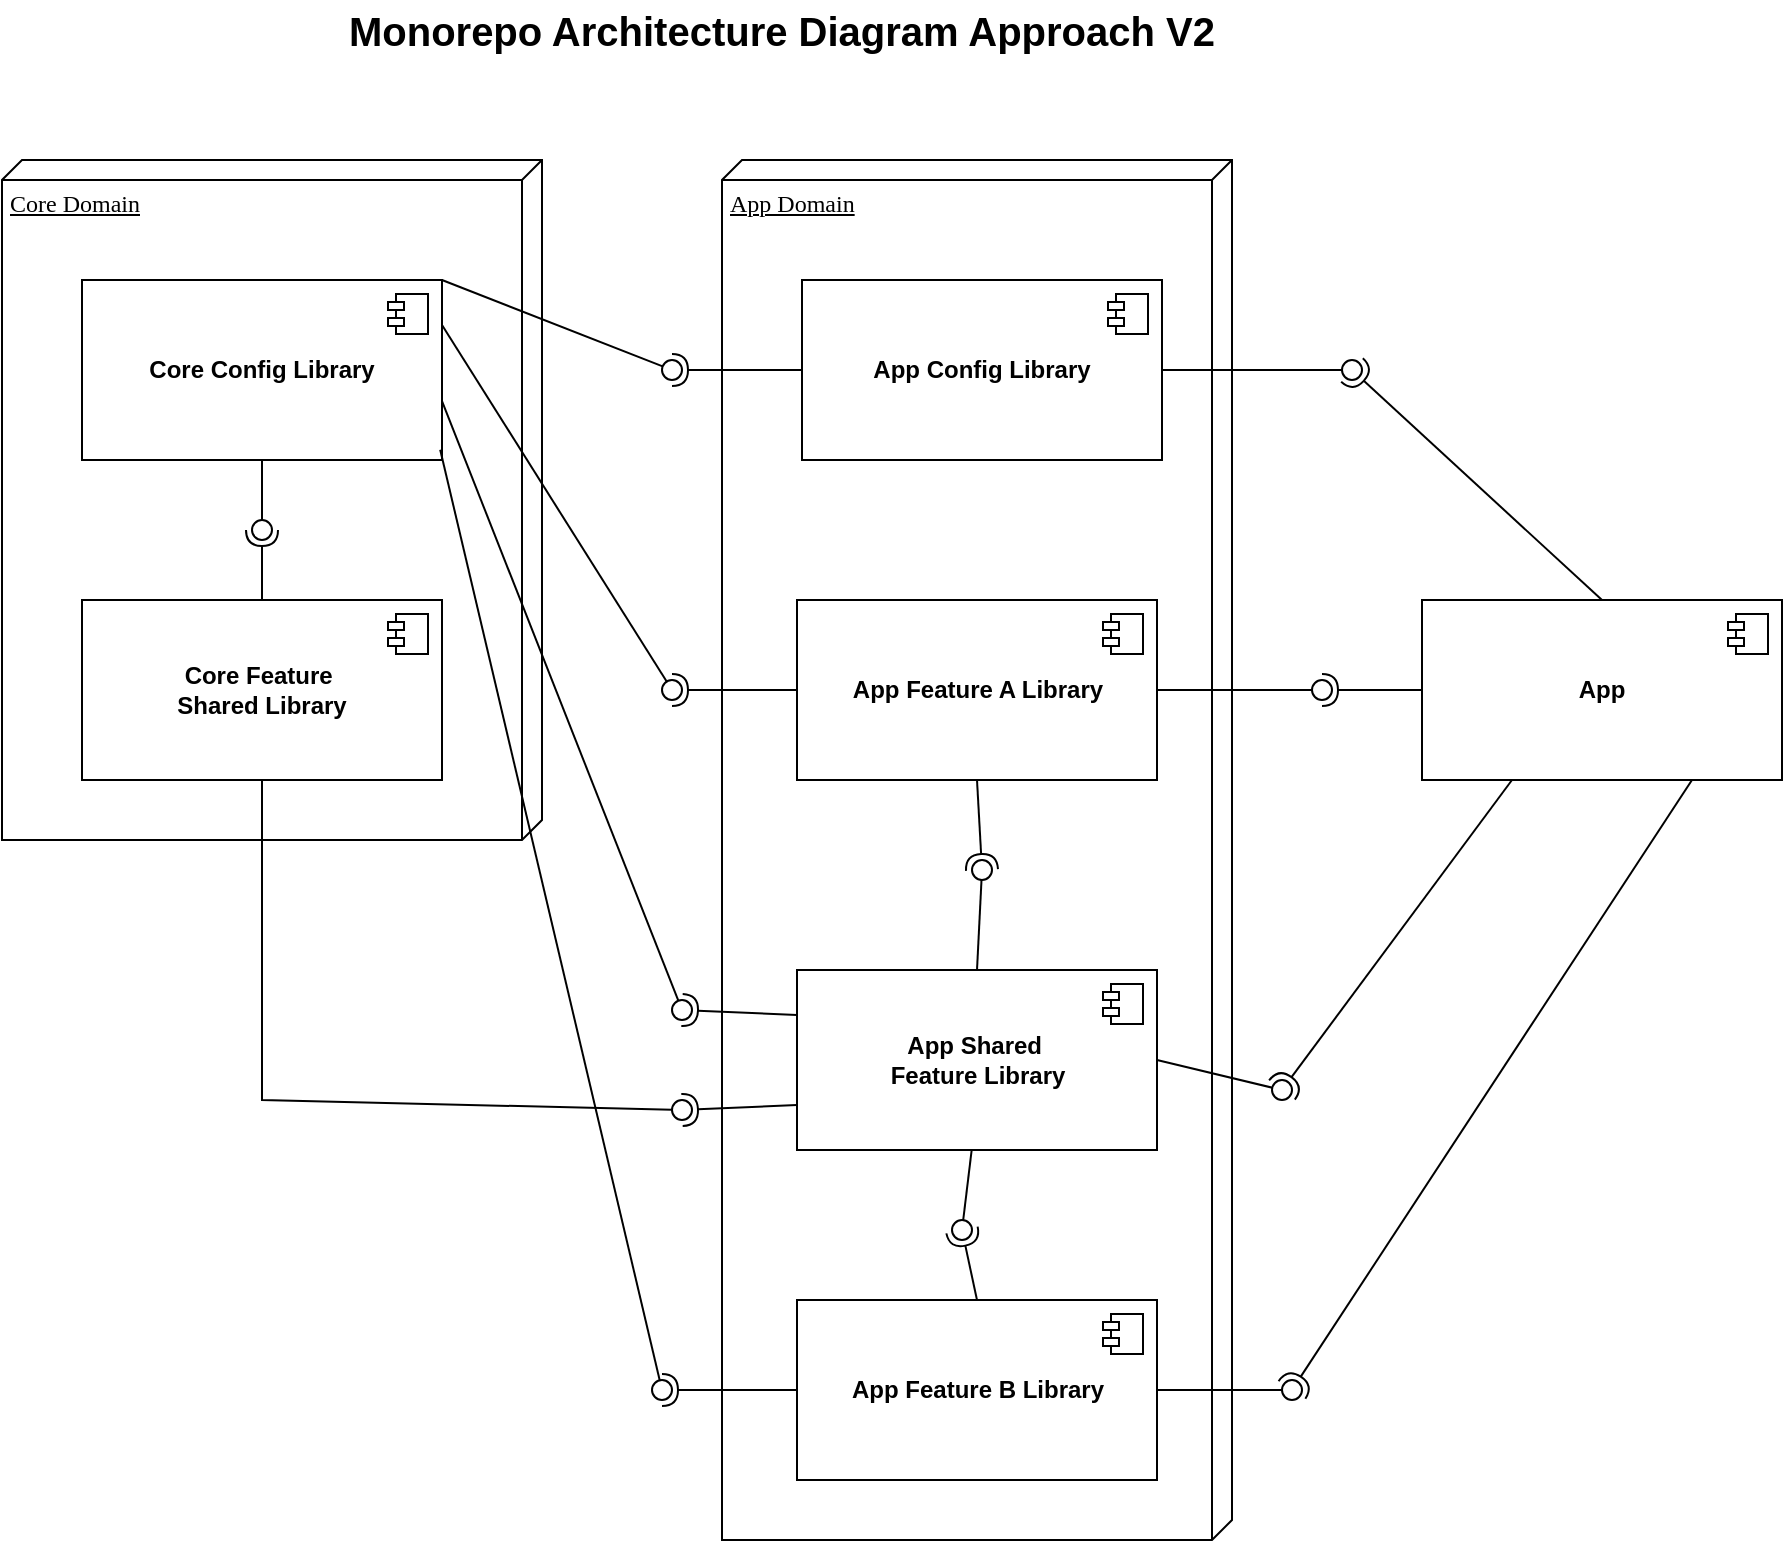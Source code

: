 <mxfile version="24.7.17">
  <diagram name="Page-1" id="5f0bae14-7c28-e335-631c-24af17079c00">
    <mxGraphModel dx="1466" dy="841" grid="1" gridSize="10" guides="1" tooltips="1" connect="1" arrows="1" fold="1" page="1" pageScale="1" pageWidth="1100" pageHeight="850" background="none" math="0" shadow="0">
      <root>
        <mxCell id="0" />
        <mxCell id="1" parent="0" />
        <mxCell id="EpOzv0EDAfR-xVy_IqTW-29" value="Core Domain" style="verticalAlign=top;align=left;spacingTop=8;spacingLeft=2;spacingRight=12;shape=cube;size=10;direction=south;fontStyle=4;html=1;rounded=0;shadow=0;comic=0;labelBackgroundColor=none;strokeWidth=1;fontFamily=Verdana;fontSize=12" parent="1" vertex="1">
          <mxGeometry x="40" y="120" width="270" height="340" as="geometry" />
        </mxCell>
        <mxCell id="EpOzv0EDAfR-xVy_IqTW-1" value="&lt;b&gt;Core Config Library&lt;/b&gt;" style="html=1;dropTarget=0;whiteSpace=wrap;rotation=0;" parent="1" vertex="1">
          <mxGeometry x="80" y="180" width="180" height="90" as="geometry" />
        </mxCell>
        <mxCell id="EpOzv0EDAfR-xVy_IqTW-2" value="" style="shape=module;jettyWidth=8;jettyHeight=4;" parent="EpOzv0EDAfR-xVy_IqTW-1" vertex="1">
          <mxGeometry x="1" width="20" height="20" relative="1" as="geometry">
            <mxPoint x="-27" y="7" as="offset" />
          </mxGeometry>
        </mxCell>
        <mxCell id="EpOzv0EDAfR-xVy_IqTW-3" value="&lt;b&gt;Core Feature&amp;nbsp;&lt;/b&gt;&lt;div&gt;&lt;b&gt;Shared Library&lt;/b&gt;&lt;/div&gt;" style="html=1;dropTarget=0;whiteSpace=wrap;" parent="1" vertex="1">
          <mxGeometry x="80" y="340" width="180" height="90" as="geometry" />
        </mxCell>
        <mxCell id="EpOzv0EDAfR-xVy_IqTW-4" value="" style="shape=module;jettyWidth=8;jettyHeight=4;" parent="EpOzv0EDAfR-xVy_IqTW-3" vertex="1">
          <mxGeometry x="1" width="20" height="20" relative="1" as="geometry">
            <mxPoint x="-27" y="7" as="offset" />
          </mxGeometry>
        </mxCell>
        <mxCell id="EpOzv0EDAfR-xVy_IqTW-28" value="" style="ellipse;whiteSpace=wrap;html=1;align=center;aspect=fixed;fillColor=none;strokeColor=none;resizable=0;perimeter=centerPerimeter;rotatable=0;allowArrows=0;points=[];outlineConnect=1;" parent="1" vertex="1">
          <mxGeometry x="320" y="525" width="10" height="10" as="geometry" />
        </mxCell>
        <mxCell id="EpOzv0EDAfR-xVy_IqTW-30" value="App Domain" style="verticalAlign=top;align=left;spacingTop=8;spacingLeft=2;spacingRight=12;shape=cube;size=10;direction=south;fontStyle=4;html=1;rounded=0;shadow=0;comic=0;labelBackgroundColor=none;strokeWidth=1;fontFamily=Verdana;fontSize=12" parent="1" vertex="1">
          <mxGeometry x="400" y="120" width="255" height="690" as="geometry" />
        </mxCell>
        <mxCell id="EpOzv0EDAfR-xVy_IqTW-13" value="&lt;b&gt;App Feature A Library&lt;/b&gt;" style="html=1;dropTarget=0;whiteSpace=wrap;" parent="1" vertex="1">
          <mxGeometry x="437.5" y="340" width="180" height="90" as="geometry" />
        </mxCell>
        <mxCell id="EpOzv0EDAfR-xVy_IqTW-14" value="" style="shape=module;jettyWidth=8;jettyHeight=4;" parent="EpOzv0EDAfR-xVy_IqTW-13" vertex="1">
          <mxGeometry x="1" width="20" height="20" relative="1" as="geometry">
            <mxPoint x="-27" y="7" as="offset" />
          </mxGeometry>
        </mxCell>
        <mxCell id="EpOzv0EDAfR-xVy_IqTW-19" value="" style="ellipse;whiteSpace=wrap;html=1;align=center;aspect=fixed;fillColor=none;strokeColor=none;resizable=0;perimeter=centerPerimeter;rotatable=0;allowArrows=0;points=[];outlineConnect=1;rotation=-90;container=0;" parent="1" vertex="1">
          <mxGeometry x="522.5" y="440" width="10" height="10" as="geometry" />
        </mxCell>
        <mxCell id="EpOzv0EDAfR-xVy_IqTW-20" value="&lt;b&gt;App Feature B Library&lt;/b&gt;" style="html=1;dropTarget=0;whiteSpace=wrap;" parent="1" vertex="1">
          <mxGeometry x="437.5" y="690" width="180" height="90" as="geometry" />
        </mxCell>
        <mxCell id="EpOzv0EDAfR-xVy_IqTW-21" value="" style="shape=module;jettyWidth=8;jettyHeight=4;" parent="EpOzv0EDAfR-xVy_IqTW-20" vertex="1">
          <mxGeometry x="1" width="20" height="20" relative="1" as="geometry">
            <mxPoint x="-27" y="7" as="offset" />
          </mxGeometry>
        </mxCell>
        <mxCell id="EpOzv0EDAfR-xVy_IqTW-32" value="&lt;b&gt;App&lt;/b&gt;" style="html=1;dropTarget=0;whiteSpace=wrap;" parent="1" vertex="1">
          <mxGeometry x="750" y="340" width="180" height="90" as="geometry" />
        </mxCell>
        <mxCell id="EpOzv0EDAfR-xVy_IqTW-33" value="" style="shape=module;jettyWidth=8;jettyHeight=4;" parent="EpOzv0EDAfR-xVy_IqTW-32" vertex="1">
          <mxGeometry x="1" width="20" height="20" relative="1" as="geometry">
            <mxPoint x="-27" y="7" as="offset" />
          </mxGeometry>
        </mxCell>
        <mxCell id="EpOzv0EDAfR-xVy_IqTW-38" value="" style="ellipse;whiteSpace=wrap;html=1;align=center;aspect=fixed;fillColor=none;strokeColor=none;resizable=0;perimeter=centerPerimeter;rotatable=0;allowArrows=0;points=[];outlineConnect=1;" parent="1" vertex="1">
          <mxGeometry x="345" y="220" width="10" height="10" as="geometry" />
        </mxCell>
        <mxCell id="EpOzv0EDAfR-xVy_IqTW-42" value="" style="ellipse;whiteSpace=wrap;html=1;align=center;aspect=fixed;fillColor=none;strokeColor=none;resizable=0;perimeter=centerPerimeter;rotatable=0;allowArrows=0;points=[];outlineConnect=1;" parent="1" vertex="1">
          <mxGeometry x="335" y="510" width="10" height="10" as="geometry" />
        </mxCell>
        <mxCell id="EpOzv0EDAfR-xVy_IqTW-46" value="" style="ellipse;whiteSpace=wrap;html=1;align=center;aspect=fixed;fillColor=none;strokeColor=none;resizable=0;perimeter=centerPerimeter;rotatable=0;allowArrows=0;points=[];outlineConnect=1;" parent="1" vertex="1">
          <mxGeometry x="705" y="480" width="10" height="10" as="geometry" />
        </mxCell>
        <mxCell id="EpOzv0EDAfR-xVy_IqTW-56" value="" style="ellipse;whiteSpace=wrap;html=1;align=center;aspect=fixed;fillColor=none;strokeColor=none;resizable=0;perimeter=centerPerimeter;rotatable=0;allowArrows=0;points=[];outlineConnect=1;" parent="1" vertex="1">
          <mxGeometry x="735" y="400" width="10" height="10" as="geometry" />
        </mxCell>
        <mxCell id="EpOzv0EDAfR-xVy_IqTW-60" value="" style="ellipse;whiteSpace=wrap;html=1;align=center;aspect=fixed;fillColor=none;strokeColor=none;resizable=0;perimeter=centerPerimeter;rotatable=0;allowArrows=0;points=[];outlineConnect=1;rotation=-90;" parent="1" vertex="1">
          <mxGeometry x="835" y="540" width="10" height="10" as="geometry" />
        </mxCell>
        <mxCell id="a017p_0Chw10-gwzeYwo-1" value="" style="rounded=0;orthogonalLoop=1;jettySize=auto;html=1;endArrow=halfCircle;endFill=0;endSize=6;strokeWidth=1;sketch=0;exitX=0.5;exitY=0;exitDx=0;exitDy=0;" parent="1" source="EpOzv0EDAfR-xVy_IqTW-3" target="a017p_0Chw10-gwzeYwo-3" edge="1">
          <mxGeometry relative="1" as="geometry">
            <mxPoint x="170" y="325" as="sourcePoint" />
          </mxGeometry>
        </mxCell>
        <mxCell id="a017p_0Chw10-gwzeYwo-2" value="" style="rounded=0;orthogonalLoop=1;jettySize=auto;html=1;endArrow=oval;endFill=0;sketch=0;sourcePerimeterSpacing=0;targetPerimeterSpacing=0;endSize=10;exitX=0.5;exitY=1;exitDx=0;exitDy=0;" parent="1" source="EpOzv0EDAfR-xVy_IqTW-1" target="a017p_0Chw10-gwzeYwo-3" edge="1">
          <mxGeometry relative="1" as="geometry">
            <mxPoint x="170" y="285" as="sourcePoint" />
          </mxGeometry>
        </mxCell>
        <mxCell id="a017p_0Chw10-gwzeYwo-3" value="" style="ellipse;whiteSpace=wrap;html=1;align=center;aspect=fixed;fillColor=none;strokeColor=none;resizable=0;perimeter=centerPerimeter;rotatable=0;allowArrows=0;points=[];outlineConnect=1;rotation=90;" parent="1" vertex="1">
          <mxGeometry x="165" y="300" width="10" height="10" as="geometry" />
        </mxCell>
        <mxCell id="a017p_0Chw10-gwzeYwo-8" value="" style="ellipse;whiteSpace=wrap;html=1;align=center;aspect=fixed;fillColor=none;strokeColor=none;resizable=0;perimeter=centerPerimeter;rotatable=0;allowArrows=0;points=[];outlineConnect=1;" parent="1" vertex="1">
          <mxGeometry x="335" y="380" width="10" height="10" as="geometry" />
        </mxCell>
        <mxCell id="a017p_0Chw10-gwzeYwo-11" value="" style="ellipse;whiteSpace=wrap;html=1;align=center;aspect=fixed;fillColor=none;strokeColor=none;resizable=0;perimeter=centerPerimeter;rotatable=0;allowArrows=0;points=[];outlineConnect=1;" parent="1" vertex="1">
          <mxGeometry x="335" y="540" width="10" height="10" as="geometry" />
        </mxCell>
        <mxCell id="a017p_0Chw10-gwzeYwo-15" value="" style="ellipse;whiteSpace=wrap;html=1;align=center;aspect=fixed;fillColor=none;strokeColor=none;resizable=0;perimeter=centerPerimeter;rotatable=0;allowArrows=0;points=[];outlineConnect=1;rotation=90;container=0;" parent="1" vertex="1">
          <mxGeometry x="835" y="270" width="10" height="10" as="geometry" />
        </mxCell>
        <mxCell id="a017p_0Chw10-gwzeYwo-19" value="" style="ellipse;whiteSpace=wrap;html=1;align=center;aspect=fixed;fillColor=none;strokeColor=none;resizable=0;perimeter=centerPerimeter;rotatable=0;allowArrows=0;points=[];outlineConnect=1;rotation=90;" parent="1" vertex="1">
          <mxGeometry x="525" y="290" width="10" height="10" as="geometry" />
        </mxCell>
        <mxCell id="a017p_0Chw10-gwzeYwo-27" value="" style="ellipse;whiteSpace=wrap;html=1;align=center;aspect=fixed;fillColor=none;strokeColor=none;resizable=0;perimeter=centerPerimeter;rotatable=0;allowArrows=0;points=[];outlineConnect=1;" parent="1" vertex="1">
          <mxGeometry x="345" y="240" width="10" height="10" as="geometry" />
        </mxCell>
        <mxCell id="a017p_0Chw10-gwzeYwo-34" value="" style="ellipse;whiteSpace=wrap;html=1;align=center;aspect=fixed;fillColor=none;strokeColor=none;resizable=0;perimeter=centerPerimeter;rotatable=0;allowArrows=0;points=[];outlineConnect=1;" parent="1" vertex="1">
          <mxGeometry x="345" y="220" width="10" height="10" as="geometry" />
        </mxCell>
        <mxCell id="a017p_0Chw10-gwzeYwo-35" value="&lt;b&gt;App Config Library&lt;/b&gt;" style="html=1;dropTarget=0;whiteSpace=wrap;rotation=0;" parent="1" vertex="1">
          <mxGeometry x="440" y="180" width="180" height="90" as="geometry" />
        </mxCell>
        <mxCell id="a017p_0Chw10-gwzeYwo-36" value="" style="shape=module;jettyWidth=8;jettyHeight=4;" parent="a017p_0Chw10-gwzeYwo-35" vertex="1">
          <mxGeometry x="1" width="20" height="20" relative="1" as="geometry">
            <mxPoint x="-27" y="7" as="offset" />
          </mxGeometry>
        </mxCell>
        <mxCell id="a017p_0Chw10-gwzeYwo-42" value="" style="ellipse;whiteSpace=wrap;html=1;align=center;aspect=fixed;fillColor=none;strokeColor=none;resizable=0;perimeter=centerPerimeter;rotatable=0;allowArrows=0;points=[];outlineConnect=1;" parent="1" vertex="1">
          <mxGeometry x="345" y="220" width="10" height="10" as="geometry" />
        </mxCell>
        <mxCell id="a017p_0Chw10-gwzeYwo-48" value="" style="ellipse;whiteSpace=wrap;html=1;align=center;aspect=fixed;fillColor=none;strokeColor=none;resizable=0;perimeter=centerPerimeter;rotatable=0;allowArrows=0;points=[];outlineConnect=1;" parent="1" vertex="1">
          <mxGeometry x="345" y="200" width="10" height="10" as="geometry" />
        </mxCell>
        <mxCell id="a017p_0Chw10-gwzeYwo-54" value="" style="ellipse;whiteSpace=wrap;html=1;align=center;aspect=fixed;fillColor=none;strokeColor=none;resizable=0;perimeter=centerPerimeter;rotatable=0;allowArrows=0;points=[];outlineConnect=1;" parent="1" vertex="1">
          <mxGeometry x="345" y="200" width="10" height="10" as="geometry" />
        </mxCell>
        <mxCell id="a017p_0Chw10-gwzeYwo-60" value="" style="ellipse;whiteSpace=wrap;html=1;align=center;aspect=fixed;fillColor=none;strokeColor=none;resizable=0;perimeter=centerPerimeter;rotatable=0;allowArrows=0;points=[];outlineConnect=1;" parent="1" vertex="1">
          <mxGeometry x="345" y="220" width="10" height="10" as="geometry" />
        </mxCell>
        <mxCell id="a017p_0Chw10-gwzeYwo-64" value="" style="ellipse;whiteSpace=wrap;html=1;align=center;aspect=fixed;fillColor=none;strokeColor=none;resizable=0;perimeter=centerPerimeter;rotatable=0;allowArrows=0;points=[];outlineConnect=1;" parent="1" vertex="1">
          <mxGeometry x="645" y="220" width="10" height="10" as="geometry" />
        </mxCell>
        <mxCell id="a017p_0Chw10-gwzeYwo-67" value="" style="ellipse;whiteSpace=wrap;html=1;align=center;aspect=fixed;fillColor=none;strokeColor=none;resizable=0;perimeter=centerPerimeter;rotatable=0;allowArrows=0;points=[];outlineConnect=1;" parent="1" vertex="1">
          <mxGeometry x="810" y="220" width="10" height="10" as="geometry" />
        </mxCell>
        <mxCell id="a017p_0Chw10-gwzeYwo-68" value="" style="rounded=0;orthogonalLoop=1;jettySize=auto;html=1;endArrow=halfCircle;endFill=0;endSize=6;strokeWidth=1;sketch=0;exitX=0.5;exitY=0;exitDx=0;exitDy=0;" parent="1" source="EpOzv0EDAfR-xVy_IqTW-32" target="a017p_0Chw10-gwzeYwo-70" edge="1">
          <mxGeometry relative="1" as="geometry">
            <mxPoint x="735" y="225" as="sourcePoint" />
          </mxGeometry>
        </mxCell>
        <mxCell id="a017p_0Chw10-gwzeYwo-69" value="" style="rounded=0;orthogonalLoop=1;jettySize=auto;html=1;endArrow=oval;endFill=0;sketch=0;sourcePerimeterSpacing=0;targetPerimeterSpacing=0;endSize=10;exitX=1;exitY=0.5;exitDx=0;exitDy=0;" parent="1" source="a017p_0Chw10-gwzeYwo-35" target="a017p_0Chw10-gwzeYwo-70" edge="1">
          <mxGeometry relative="1" as="geometry">
            <mxPoint x="695" y="225" as="sourcePoint" />
          </mxGeometry>
        </mxCell>
        <mxCell id="a017p_0Chw10-gwzeYwo-70" value="" style="ellipse;whiteSpace=wrap;html=1;align=center;aspect=fixed;fillColor=none;strokeColor=none;resizable=0;perimeter=centerPerimeter;rotatable=0;allowArrows=0;points=[];outlineConnect=1;" parent="1" vertex="1">
          <mxGeometry x="710" y="220" width="10" height="10" as="geometry" />
        </mxCell>
        <mxCell id="a017p_0Chw10-gwzeYwo-77" value="" style="ellipse;whiteSpace=wrap;html=1;align=center;aspect=fixed;fillColor=none;strokeColor=none;resizable=0;perimeter=centerPerimeter;rotatable=0;allowArrows=0;points=[];outlineConnect=1;" parent="1" vertex="1">
          <mxGeometry x="675" y="380" width="10" height="10" as="geometry" />
        </mxCell>
        <mxCell id="a017p_0Chw10-gwzeYwo-80" value="" style="ellipse;whiteSpace=wrap;html=1;align=center;aspect=fixed;fillColor=none;strokeColor=none;resizable=0;perimeter=centerPerimeter;rotatable=0;allowArrows=0;points=[];outlineConnect=1;" parent="1" vertex="1">
          <mxGeometry x="675" y="390" width="10" height="10" as="geometry" />
        </mxCell>
        <mxCell id="a017p_0Chw10-gwzeYwo-81" value="" style="rounded=0;orthogonalLoop=1;jettySize=auto;html=1;endArrow=halfCircle;endFill=0;endSize=6;strokeWidth=1;sketch=0;exitX=0;exitY=0.5;exitDx=0;exitDy=0;" parent="1" source="EpOzv0EDAfR-xVy_IqTW-32" target="a017p_0Chw10-gwzeYwo-83" edge="1">
          <mxGeometry relative="1" as="geometry">
            <mxPoint x="720" y="385" as="sourcePoint" />
          </mxGeometry>
        </mxCell>
        <mxCell id="a017p_0Chw10-gwzeYwo-82" value="" style="rounded=0;orthogonalLoop=1;jettySize=auto;html=1;endArrow=oval;endFill=0;sketch=0;sourcePerimeterSpacing=0;targetPerimeterSpacing=0;endSize=10;exitX=1;exitY=0.5;exitDx=0;exitDy=0;" parent="1" source="EpOzv0EDAfR-xVy_IqTW-13" target="a017p_0Chw10-gwzeYwo-83" edge="1">
          <mxGeometry relative="1" as="geometry">
            <mxPoint x="680" y="385" as="sourcePoint" />
          </mxGeometry>
        </mxCell>
        <mxCell id="a017p_0Chw10-gwzeYwo-83" value="" style="ellipse;whiteSpace=wrap;html=1;align=center;aspect=fixed;fillColor=none;strokeColor=none;resizable=0;perimeter=centerPerimeter;rotatable=0;allowArrows=0;points=[];outlineConnect=1;" parent="1" vertex="1">
          <mxGeometry x="695" y="380" width="10" height="10" as="geometry" />
        </mxCell>
        <mxCell id="cc4QDoE74l5UuKo3OsHw-1" value="&lt;b&gt;App Shared&amp;nbsp;&lt;/b&gt;&lt;div&gt;&lt;b&gt;Feature Library&lt;/b&gt;&lt;/div&gt;" style="html=1;dropTarget=0;whiteSpace=wrap;" parent="1" vertex="1">
          <mxGeometry x="437.5" y="525" width="180" height="90" as="geometry" />
        </mxCell>
        <mxCell id="cc4QDoE74l5UuKo3OsHw-2" value="" style="shape=module;jettyWidth=8;jettyHeight=4;" parent="cc4QDoE74l5UuKo3OsHw-1" vertex="1">
          <mxGeometry x="1" width="20" height="20" relative="1" as="geometry">
            <mxPoint x="-27" y="7" as="offset" />
          </mxGeometry>
        </mxCell>
        <mxCell id="cc4QDoE74l5UuKo3OsHw-3" value="" style="rounded=0;orthogonalLoop=1;jettySize=auto;html=1;endArrow=halfCircle;endFill=0;endSize=6;strokeWidth=1;sketch=0;exitX=0.5;exitY=1;exitDx=0;exitDy=0;" parent="1" source="EpOzv0EDAfR-xVy_IqTW-13" target="cc4QDoE74l5UuKo3OsHw-5" edge="1">
          <mxGeometry relative="1" as="geometry">
            <mxPoint x="530" y="455" as="sourcePoint" />
          </mxGeometry>
        </mxCell>
        <mxCell id="cc4QDoE74l5UuKo3OsHw-4" value="" style="rounded=0;orthogonalLoop=1;jettySize=auto;html=1;endArrow=oval;endFill=0;sketch=0;sourcePerimeterSpacing=0;targetPerimeterSpacing=0;endSize=10;exitX=0.5;exitY=0;exitDx=0;exitDy=0;" parent="1" source="cc4QDoE74l5UuKo3OsHw-1" target="cc4QDoE74l5UuKo3OsHw-5" edge="1">
          <mxGeometry relative="1" as="geometry">
            <mxPoint x="530" y="495" as="sourcePoint" />
          </mxGeometry>
        </mxCell>
        <mxCell id="cc4QDoE74l5UuKo3OsHw-5" value="" style="ellipse;whiteSpace=wrap;html=1;align=center;aspect=fixed;fillColor=none;strokeColor=none;resizable=0;perimeter=centerPerimeter;rotatable=0;allowArrows=0;points=[];outlineConnect=1;rotation=-90;" parent="1" vertex="1">
          <mxGeometry x="525" y="470" width="10" height="10" as="geometry" />
        </mxCell>
        <mxCell id="cc4QDoE74l5UuKo3OsHw-8" value="" style="rounded=0;orthogonalLoop=1;jettySize=auto;html=1;endArrow=halfCircle;endFill=0;endSize=6;strokeWidth=1;sketch=0;exitX=0.5;exitY=0;exitDx=0;exitDy=0;" parent="1" source="EpOzv0EDAfR-xVy_IqTW-20" target="cc4QDoE74l5UuKo3OsHw-10" edge="1">
          <mxGeometry relative="1" as="geometry">
            <mxPoint x="520" y="675" as="sourcePoint" />
          </mxGeometry>
        </mxCell>
        <mxCell id="cc4QDoE74l5UuKo3OsHw-9" value="" style="rounded=0;orthogonalLoop=1;jettySize=auto;html=1;endArrow=oval;endFill=0;sketch=0;sourcePerimeterSpacing=0;targetPerimeterSpacing=0;endSize=10;exitX=0.485;exitY=1.003;exitDx=0;exitDy=0;exitPerimeter=0;" parent="1" source="cc4QDoE74l5UuKo3OsHw-1" target="cc4QDoE74l5UuKo3OsHw-10" edge="1">
          <mxGeometry relative="1" as="geometry">
            <mxPoint x="520" y="635" as="sourcePoint" />
          </mxGeometry>
        </mxCell>
        <mxCell id="cc4QDoE74l5UuKo3OsHw-10" value="" style="ellipse;whiteSpace=wrap;html=1;align=center;aspect=fixed;fillColor=none;strokeColor=none;resizable=0;perimeter=centerPerimeter;rotatable=0;allowArrows=0;points=[];outlineConnect=1;rotation=90;" parent="1" vertex="1">
          <mxGeometry x="515" y="650" width="10" height="10" as="geometry" />
        </mxCell>
        <mxCell id="a017p_0Chw10-gwzeYwo-57" value="" style="ellipse;whiteSpace=wrap;html=1;align=center;aspect=fixed;fillColor=none;strokeColor=none;resizable=0;perimeter=centerPerimeter;rotatable=0;allowArrows=0;points=[];outlineConnect=1;" parent="1" vertex="1">
          <mxGeometry x="365" y="740" width="10" height="10" as="geometry" />
        </mxCell>
        <mxCell id="cc4QDoE74l5UuKo3OsHw-12" value="" style="rounded=0;orthogonalLoop=1;jettySize=auto;html=1;endArrow=halfCircle;endFill=0;endSize=6;strokeWidth=1;sketch=0;exitX=0;exitY=0.5;exitDx=0;exitDy=0;" parent="1" source="EpOzv0EDAfR-xVy_IqTW-20" target="cc4QDoE74l5UuKo3OsHw-14" edge="1">
          <mxGeometry relative="1" as="geometry">
            <mxPoint x="390" y="735" as="sourcePoint" />
          </mxGeometry>
        </mxCell>
        <mxCell id="cc4QDoE74l5UuKo3OsHw-13" value="" style="rounded=0;orthogonalLoop=1;jettySize=auto;html=1;endArrow=oval;endFill=0;sketch=0;sourcePerimeterSpacing=0;targetPerimeterSpacing=0;endSize=10;exitX=0.995;exitY=0.943;exitDx=0;exitDy=0;exitPerimeter=0;" parent="1" source="EpOzv0EDAfR-xVy_IqTW-1" target="cc4QDoE74l5UuKo3OsHw-14" edge="1">
          <mxGeometry relative="1" as="geometry">
            <mxPoint x="350" y="735" as="sourcePoint" />
          </mxGeometry>
        </mxCell>
        <mxCell id="cc4QDoE74l5UuKo3OsHw-14" value="" style="ellipse;whiteSpace=wrap;html=1;align=center;aspect=fixed;fillColor=none;strokeColor=none;resizable=0;perimeter=centerPerimeter;rotatable=0;allowArrows=0;points=[];outlineConnect=1;" parent="1" vertex="1">
          <mxGeometry x="365" y="730" width="10" height="10" as="geometry" />
        </mxCell>
        <mxCell id="cc4QDoE74l5UuKo3OsHw-18" value="" style="ellipse;whiteSpace=wrap;html=1;align=center;aspect=fixed;fillColor=none;strokeColor=none;resizable=0;perimeter=centerPerimeter;rotatable=0;allowArrows=0;points=[];outlineConnect=1;" parent="1" vertex="1">
          <mxGeometry x="370" y="570" width="10" height="10" as="geometry" />
        </mxCell>
        <mxCell id="cc4QDoE74l5UuKo3OsHw-19" value="" style="rounded=0;orthogonalLoop=1;jettySize=auto;html=1;endArrow=halfCircle;endFill=0;endSize=6;strokeWidth=1;sketch=0;exitX=0;exitY=0.5;exitDx=0;exitDy=0;" parent="1" source="EpOzv0EDAfR-xVy_IqTW-13" target="cc4QDoE74l5UuKo3OsHw-21" edge="1">
          <mxGeometry relative="1" as="geometry">
            <mxPoint x="395" y="385" as="sourcePoint" />
          </mxGeometry>
        </mxCell>
        <mxCell id="cc4QDoE74l5UuKo3OsHw-20" value="" style="rounded=0;orthogonalLoop=1;jettySize=auto;html=1;endArrow=oval;endFill=0;sketch=0;sourcePerimeterSpacing=0;targetPerimeterSpacing=0;endSize=10;exitX=1;exitY=0.25;exitDx=0;exitDy=0;" parent="1" source="EpOzv0EDAfR-xVy_IqTW-1" target="cc4QDoE74l5UuKo3OsHw-21" edge="1">
          <mxGeometry relative="1" as="geometry">
            <mxPoint x="355" y="385" as="sourcePoint" />
          </mxGeometry>
        </mxCell>
        <mxCell id="cc4QDoE74l5UuKo3OsHw-21" value="" style="ellipse;whiteSpace=wrap;html=1;align=center;aspect=fixed;fillColor=none;strokeColor=none;resizable=0;perimeter=centerPerimeter;rotatable=0;allowArrows=0;points=[];outlineConnect=1;" parent="1" vertex="1">
          <mxGeometry x="370" y="380" width="10" height="10" as="geometry" />
        </mxCell>
        <mxCell id="cc4QDoE74l5UuKo3OsHw-22" value="" style="rounded=0;orthogonalLoop=1;jettySize=auto;html=1;endArrow=halfCircle;endFill=0;endSize=6;strokeWidth=1;sketch=0;exitX=0;exitY=0.5;exitDx=0;exitDy=0;" parent="1" source="a017p_0Chw10-gwzeYwo-35" target="cc4QDoE74l5UuKo3OsHw-24" edge="1">
          <mxGeometry relative="1" as="geometry">
            <mxPoint x="395" y="225" as="sourcePoint" />
          </mxGeometry>
        </mxCell>
        <mxCell id="cc4QDoE74l5UuKo3OsHw-23" value="" style="rounded=0;orthogonalLoop=1;jettySize=auto;html=1;endArrow=oval;endFill=0;sketch=0;sourcePerimeterSpacing=0;targetPerimeterSpacing=0;endSize=10;exitX=1;exitY=0;exitDx=0;exitDy=0;" parent="1" source="EpOzv0EDAfR-xVy_IqTW-1" target="cc4QDoE74l5UuKo3OsHw-24" edge="1">
          <mxGeometry relative="1" as="geometry">
            <mxPoint x="355" y="225" as="sourcePoint" />
          </mxGeometry>
        </mxCell>
        <mxCell id="cc4QDoE74l5UuKo3OsHw-24" value="" style="ellipse;whiteSpace=wrap;html=1;align=center;aspect=fixed;fillColor=none;strokeColor=none;resizable=0;perimeter=centerPerimeter;rotatable=0;allowArrows=0;points=[];outlineConnect=1;" parent="1" vertex="1">
          <mxGeometry x="370" y="220" width="10" height="10" as="geometry" />
        </mxCell>
        <mxCell id="cc4QDoE74l5UuKo3OsHw-28" value="" style="rounded=0;orthogonalLoop=1;jettySize=auto;html=1;endArrow=halfCircle;endFill=0;endSize=6;strokeWidth=1;sketch=0;exitX=0;exitY=0.75;exitDx=0;exitDy=0;" parent="1" source="cc4QDoE74l5UuKo3OsHw-1" target="cc4QDoE74l5UuKo3OsHw-30" edge="1">
          <mxGeometry relative="1" as="geometry">
            <mxPoint x="400" y="595" as="sourcePoint" />
          </mxGeometry>
        </mxCell>
        <mxCell id="cc4QDoE74l5UuKo3OsHw-29" value="" style="rounded=0;orthogonalLoop=1;jettySize=auto;html=1;endArrow=oval;endFill=0;sketch=0;sourcePerimeterSpacing=0;targetPerimeterSpacing=0;endSize=10;exitX=0.5;exitY=1;exitDx=0;exitDy=0;" parent="1" source="EpOzv0EDAfR-xVy_IqTW-3" target="cc4QDoE74l5UuKo3OsHw-30" edge="1">
          <mxGeometry relative="1" as="geometry">
            <mxPoint x="360" y="595" as="sourcePoint" />
            <Array as="points">
              <mxPoint x="170" y="590" />
            </Array>
          </mxGeometry>
        </mxCell>
        <mxCell id="cc4QDoE74l5UuKo3OsHw-30" value="" style="ellipse;whiteSpace=wrap;html=1;align=center;aspect=fixed;fillColor=none;strokeColor=none;resizable=0;perimeter=centerPerimeter;rotatable=0;allowArrows=0;points=[];outlineConnect=1;" parent="1" vertex="1">
          <mxGeometry x="375" y="590" width="10" height="10" as="geometry" />
        </mxCell>
        <mxCell id="cc4QDoE74l5UuKo3OsHw-31" value="" style="rounded=0;orthogonalLoop=1;jettySize=auto;html=1;endArrow=halfCircle;endFill=0;endSize=6;strokeWidth=1;sketch=0;exitX=0;exitY=0.25;exitDx=0;exitDy=0;" parent="1" source="cc4QDoE74l5UuKo3OsHw-1" target="cc4QDoE74l5UuKo3OsHw-33" edge="1">
          <mxGeometry relative="1" as="geometry">
            <mxPoint x="400" y="545" as="sourcePoint" />
          </mxGeometry>
        </mxCell>
        <mxCell id="cc4QDoE74l5UuKo3OsHw-32" value="" style="rounded=0;orthogonalLoop=1;jettySize=auto;html=1;endArrow=oval;endFill=0;sketch=0;sourcePerimeterSpacing=0;targetPerimeterSpacing=0;endSize=10;exitX=1;exitY=0.673;exitDx=0;exitDy=0;exitPerimeter=0;" parent="1" source="EpOzv0EDAfR-xVy_IqTW-1" target="cc4QDoE74l5UuKo3OsHw-33" edge="1">
          <mxGeometry relative="1" as="geometry">
            <mxPoint x="360" y="545" as="sourcePoint" />
          </mxGeometry>
        </mxCell>
        <mxCell id="cc4QDoE74l5UuKo3OsHw-33" value="" style="ellipse;whiteSpace=wrap;html=1;align=center;aspect=fixed;fillColor=none;strokeColor=none;resizable=0;perimeter=centerPerimeter;rotatable=0;allowArrows=0;points=[];outlineConnect=1;" parent="1" vertex="1">
          <mxGeometry x="375" y="540" width="10" height="10" as="geometry" />
        </mxCell>
        <mxCell id="cc4QDoE74l5UuKo3OsHw-36" value="" style="ellipse;whiteSpace=wrap;html=1;align=center;aspect=fixed;fillColor=none;strokeColor=none;resizable=0;perimeter=centerPerimeter;rotatable=0;allowArrows=0;points=[];outlineConnect=1;" parent="1" vertex="1">
          <mxGeometry x="700" y="570" width="10" height="10" as="geometry" />
        </mxCell>
        <mxCell id="cc4QDoE74l5UuKo3OsHw-37" value="" style="rounded=0;orthogonalLoop=1;jettySize=auto;html=1;endArrow=halfCircle;endFill=0;endSize=6;strokeWidth=1;sketch=0;exitX=0.75;exitY=1;exitDx=0;exitDy=0;" parent="1" source="EpOzv0EDAfR-xVy_IqTW-32" target="cc4QDoE74l5UuKo3OsHw-39" edge="1">
          <mxGeometry relative="1" as="geometry">
            <mxPoint x="705" y="735" as="sourcePoint" />
          </mxGeometry>
        </mxCell>
        <mxCell id="cc4QDoE74l5UuKo3OsHw-38" value="" style="rounded=0;orthogonalLoop=1;jettySize=auto;html=1;endArrow=oval;endFill=0;sketch=0;sourcePerimeterSpacing=0;targetPerimeterSpacing=0;endSize=10;exitX=1;exitY=0.5;exitDx=0;exitDy=0;" parent="1" source="EpOzv0EDAfR-xVy_IqTW-20" target="cc4QDoE74l5UuKo3OsHw-39" edge="1">
          <mxGeometry relative="1" as="geometry">
            <mxPoint x="665" y="735" as="sourcePoint" />
          </mxGeometry>
        </mxCell>
        <mxCell id="cc4QDoE74l5UuKo3OsHw-39" value="" style="ellipse;whiteSpace=wrap;html=1;align=center;aspect=fixed;fillColor=none;strokeColor=none;resizable=0;perimeter=centerPerimeter;rotatable=0;allowArrows=0;points=[];outlineConnect=1;" parent="1" vertex="1">
          <mxGeometry x="680" y="730" width="10" height="10" as="geometry" />
        </mxCell>
        <mxCell id="cc4QDoE74l5UuKo3OsHw-40" value="" style="rounded=0;orthogonalLoop=1;jettySize=auto;html=1;endArrow=halfCircle;endFill=0;endSize=6;strokeWidth=1;sketch=0;exitX=0.25;exitY=1;exitDx=0;exitDy=0;" parent="1" source="EpOzv0EDAfR-xVy_IqTW-32" target="cc4QDoE74l5UuKo3OsHw-42" edge="1">
          <mxGeometry relative="1" as="geometry">
            <mxPoint x="700" y="585" as="sourcePoint" />
          </mxGeometry>
        </mxCell>
        <mxCell id="cc4QDoE74l5UuKo3OsHw-41" value="" style="rounded=0;orthogonalLoop=1;jettySize=auto;html=1;endArrow=oval;endFill=0;sketch=0;sourcePerimeterSpacing=0;targetPerimeterSpacing=0;endSize=10;exitX=1;exitY=0.5;exitDx=0;exitDy=0;" parent="1" source="cc4QDoE74l5UuKo3OsHw-1" target="cc4QDoE74l5UuKo3OsHw-42" edge="1">
          <mxGeometry relative="1" as="geometry">
            <mxPoint x="660" y="585" as="sourcePoint" />
          </mxGeometry>
        </mxCell>
        <mxCell id="cc4QDoE74l5UuKo3OsHw-42" value="" style="ellipse;whiteSpace=wrap;html=1;align=center;aspect=fixed;fillColor=none;strokeColor=none;resizable=0;perimeter=centerPerimeter;rotatable=0;allowArrows=0;points=[];outlineConnect=1;" parent="1" vertex="1">
          <mxGeometry x="675" y="580" width="10" height="10" as="geometry" />
        </mxCell>
        <mxCell id="e23JpJbI8-8tAk8aef3i-1" value="&lt;font style=&quot;font-size: 20px;&quot;&gt;&lt;b&gt;Monorepo Architecture Diagram Approach V2&lt;/b&gt;&lt;/font&gt;" style="text;html=1;align=center;verticalAlign=middle;whiteSpace=wrap;rounded=0;" vertex="1" parent="1">
          <mxGeometry x="200" y="40" width="460" height="30" as="geometry" />
        </mxCell>
      </root>
    </mxGraphModel>
  </diagram>
</mxfile>
